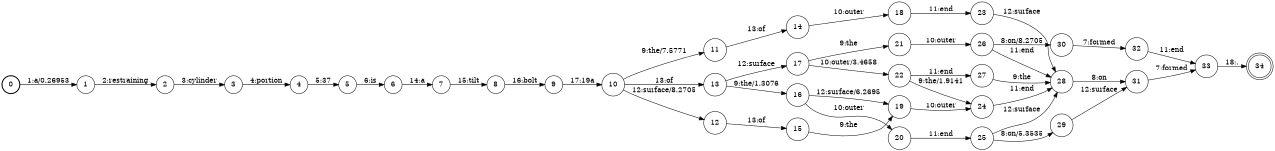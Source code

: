 digraph FST {
rankdir = LR;
size = "8.5,11";
label = "";
center = 1;
orientation = Portrait;
ranksep = "0.4";
nodesep = "0.25";
0 [label = "0", shape = circle, style = bold, fontsize = 14]
	0 -> 1 [label = "1:a/0.26953", fontsize = 14];
1 [label = "1", shape = circle, style = solid, fontsize = 14]
	1 -> 2 [label = "2:restraining", fontsize = 14];
2 [label = "2", shape = circle, style = solid, fontsize = 14]
	2 -> 3 [label = "3:cylinder", fontsize = 14];
3 [label = "3", shape = circle, style = solid, fontsize = 14]
	3 -> 4 [label = "4:portion", fontsize = 14];
4 [label = "4", shape = circle, style = solid, fontsize = 14]
	4 -> 5 [label = "5:37", fontsize = 14];
5 [label = "5", shape = circle, style = solid, fontsize = 14]
	5 -> 6 [label = "6:is", fontsize = 14];
6 [label = "6", shape = circle, style = solid, fontsize = 14]
	6 -> 7 [label = "14:a", fontsize = 14];
7 [label = "7", shape = circle, style = solid, fontsize = 14]
	7 -> 8 [label = "15:tilt", fontsize = 14];
8 [label = "8", shape = circle, style = solid, fontsize = 14]
	8 -> 9 [label = "16:bolt", fontsize = 14];
9 [label = "9", shape = circle, style = solid, fontsize = 14]
	9 -> 10 [label = "17:19a", fontsize = 14];
10 [label = "10", shape = circle, style = solid, fontsize = 14]
	10 -> 11 [label = "9:the/7.5771", fontsize = 14];
	10 -> 12 [label = "12:surface/8.2705", fontsize = 14];
	10 -> 13 [label = "13:of", fontsize = 14];
11 [label = "11", shape = circle, style = solid, fontsize = 14]
	11 -> 14 [label = "13:of", fontsize = 14];
12 [label = "12", shape = circle, style = solid, fontsize = 14]
	12 -> 15 [label = "13:of", fontsize = 14];
13 [label = "13", shape = circle, style = solid, fontsize = 14]
	13 -> 16 [label = "9:the/1.3076", fontsize = 14];
	13 -> 17 [label = "12:surface", fontsize = 14];
14 [label = "14", shape = circle, style = solid, fontsize = 14]
	14 -> 18 [label = "10:outer", fontsize = 14];
15 [label = "15", shape = circle, style = solid, fontsize = 14]
	15 -> 19 [label = "9:the", fontsize = 14];
16 [label = "16", shape = circle, style = solid, fontsize = 14]
	16 -> 20 [label = "10:outer", fontsize = 14];
	16 -> 19 [label = "12:surface/6.2695", fontsize = 14];
17 [label = "17", shape = circle, style = solid, fontsize = 14]
	17 -> 21 [label = "9:the", fontsize = 14];
	17 -> 22 [label = "10:outer/3.4658", fontsize = 14];
18 [label = "18", shape = circle, style = solid, fontsize = 14]
	18 -> 23 [label = "11:end", fontsize = 14];
19 [label = "19", shape = circle, style = solid, fontsize = 14]
	19 -> 24 [label = "10:outer", fontsize = 14];
20 [label = "20", shape = circle, style = solid, fontsize = 14]
	20 -> 25 [label = "11:end", fontsize = 14];
21 [label = "21", shape = circle, style = solid, fontsize = 14]
	21 -> 26 [label = "10:outer", fontsize = 14];
22 [label = "22", shape = circle, style = solid, fontsize = 14]
	22 -> 24 [label = "9:the/1.9141", fontsize = 14];
	22 -> 27 [label = "11:end", fontsize = 14];
23 [label = "23", shape = circle, style = solid, fontsize = 14]
	23 -> 28 [label = "12:surface", fontsize = 14];
24 [label = "24", shape = circle, style = solid, fontsize = 14]
	24 -> 28 [label = "11:end", fontsize = 14];
25 [label = "25", shape = circle, style = solid, fontsize = 14]
	25 -> 29 [label = "8:on/5.3535", fontsize = 14];
	25 -> 28 [label = "12:surface", fontsize = 14];
26 [label = "26", shape = circle, style = solid, fontsize = 14]
	26 -> 30 [label = "8:on/8.2705", fontsize = 14];
	26 -> 28 [label = "11:end", fontsize = 14];
27 [label = "27", shape = circle, style = solid, fontsize = 14]
	27 -> 28 [label = "9:the", fontsize = 14];
28 [label = "28", shape = circle, style = solid, fontsize = 14]
	28 -> 31 [label = "8:on", fontsize = 14];
29 [label = "29", shape = circle, style = solid, fontsize = 14]
	29 -> 31 [label = "12:surface", fontsize = 14];
30 [label = "30", shape = circle, style = solid, fontsize = 14]
	30 -> 32 [label = "7:formed", fontsize = 14];
31 [label = "31", shape = circle, style = solid, fontsize = 14]
	31 -> 33 [label = "7:formed", fontsize = 14];
32 [label = "32", shape = circle, style = solid, fontsize = 14]
	32 -> 33 [label = "11:end", fontsize = 14];
33 [label = "33", shape = circle, style = solid, fontsize = 14]
	33 -> 34 [label = "18:.", fontsize = 14];
34 [label = "34", shape = doublecircle, style = solid, fontsize = 14]
}
